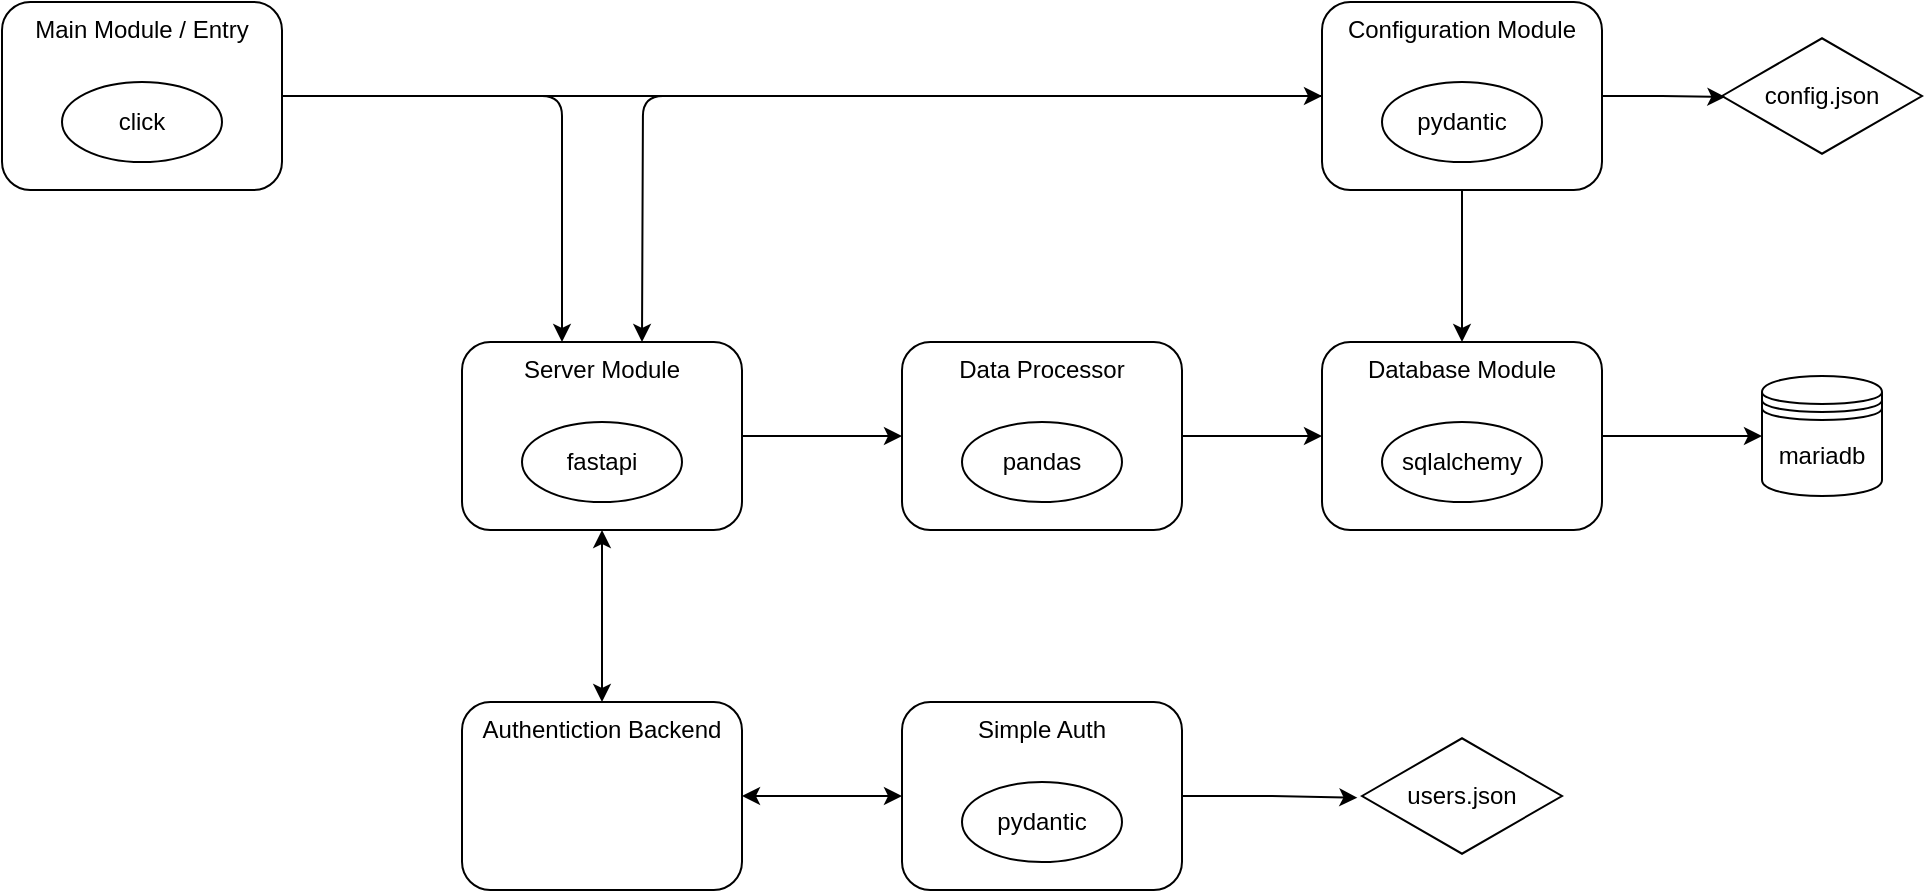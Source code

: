 <mxfile version="22.0.2" type="device" pages="3">
  <diagram name="Server" id="xucOs8o3LkIZUQRvee9F">
    <mxGraphModel dx="2155" dy="1244" grid="1" gridSize="10" guides="1" tooltips="1" connect="1" arrows="1" fold="1" page="1" pageScale="1" pageWidth="1169" pageHeight="827" math="0" shadow="0">
      <root>
        <mxCell id="0" />
        <mxCell id="1" parent="0" />
        <mxCell id="hezHO68juG4ix6h5Iadm-23" style="edgeStyle=orthogonalEdgeStyle;rounded=0;orthogonalLoop=1;jettySize=auto;html=1;exitX=0.5;exitY=1;exitDx=0;exitDy=0;entryX=0.5;entryY=0;entryDx=0;entryDy=0;" edge="1" parent="1" source="hezHO68juG4ix6h5Iadm-1" target="hezHO68juG4ix6h5Iadm-4">
          <mxGeometry relative="1" as="geometry" />
        </mxCell>
        <mxCell id="hezHO68juG4ix6h5Iadm-24" style="edgeStyle=orthogonalEdgeStyle;rounded=1;orthogonalLoop=1;jettySize=auto;html=1;exitX=0;exitY=0.5;exitDx=0;exitDy=0;entryX=0.5;entryY=0;entryDx=0;entryDy=0;" edge="1" parent="1" source="hezHO68juG4ix6h5Iadm-1">
          <mxGeometry relative="1" as="geometry">
            <mxPoint x="830" y="247" as="sourcePoint" />
            <mxPoint x="470" y="370" as="targetPoint" />
          </mxGeometry>
        </mxCell>
        <mxCell id="hezHO68juG4ix6h5Iadm-1" value="Configuration Module" style="rounded=1;whiteSpace=wrap;html=1;verticalAlign=top;" vertex="1" parent="1">
          <mxGeometry x="810" y="200" width="140" height="94" as="geometry" />
        </mxCell>
        <mxCell id="hezHO68juG4ix6h5Iadm-3" value="config.json" style="html=1;whiteSpace=wrap;aspect=fixed;shape=isoRectangle;" vertex="1" parent="1">
          <mxGeometry x="1010" y="217" width="100" height="60" as="geometry" />
        </mxCell>
        <mxCell id="hezHO68juG4ix6h5Iadm-21" style="edgeStyle=orthogonalEdgeStyle;rounded=0;orthogonalLoop=1;jettySize=auto;html=1;exitX=1;exitY=0.5;exitDx=0;exitDy=0;entryX=0;entryY=0.5;entryDx=0;entryDy=0;" edge="1" parent="1" source="hezHO68juG4ix6h5Iadm-4" target="hezHO68juG4ix6h5Iadm-9">
          <mxGeometry relative="1" as="geometry" />
        </mxCell>
        <mxCell id="hezHO68juG4ix6h5Iadm-4" value="Database Module" style="rounded=1;whiteSpace=wrap;html=1;verticalAlign=top;" vertex="1" parent="1">
          <mxGeometry x="810" y="370" width="140" height="94" as="geometry" />
        </mxCell>
        <mxCell id="hezHO68juG4ix6h5Iadm-6" value="sqlalchemy" style="ellipse;whiteSpace=wrap;html=1;" vertex="1" parent="1">
          <mxGeometry x="840" y="410" width="80" height="40" as="geometry" />
        </mxCell>
        <mxCell id="hezHO68juG4ix6h5Iadm-7" value="pydantic" style="ellipse;whiteSpace=wrap;html=1;" vertex="1" parent="1">
          <mxGeometry x="840" y="240" width="80" height="40" as="geometry" />
        </mxCell>
        <mxCell id="hezHO68juG4ix6h5Iadm-9" value="mariadb" style="shape=datastore;whiteSpace=wrap;html=1;" vertex="1" parent="1">
          <mxGeometry x="1030" y="387" width="60" height="60" as="geometry" />
        </mxCell>
        <mxCell id="hezHO68juG4ix6h5Iadm-18" style="edgeStyle=orthogonalEdgeStyle;rounded=0;orthogonalLoop=1;jettySize=auto;html=1;exitX=1;exitY=0.5;exitDx=0;exitDy=0;entryX=0;entryY=0.5;entryDx=0;entryDy=0;" edge="1" parent="1" source="hezHO68juG4ix6h5Iadm-10" target="hezHO68juG4ix6h5Iadm-1">
          <mxGeometry relative="1" as="geometry" />
        </mxCell>
        <mxCell id="hezHO68juG4ix6h5Iadm-19" style="edgeStyle=orthogonalEdgeStyle;rounded=1;orthogonalLoop=1;jettySize=auto;html=1;exitX=1;exitY=0.5;exitDx=0;exitDy=0;" edge="1" parent="1" source="hezHO68juG4ix6h5Iadm-10" target="hezHO68juG4ix6h5Iadm-12">
          <mxGeometry relative="1" as="geometry">
            <Array as="points">
              <mxPoint x="430" y="247" />
            </Array>
          </mxGeometry>
        </mxCell>
        <mxCell id="hezHO68juG4ix6h5Iadm-10" value="Main Module / Entry" style="rounded=1;whiteSpace=wrap;html=1;verticalAlign=top;" vertex="1" parent="1">
          <mxGeometry x="150" y="200" width="140" height="94" as="geometry" />
        </mxCell>
        <mxCell id="hezHO68juG4ix6h5Iadm-11" value="click" style="ellipse;whiteSpace=wrap;html=1;" vertex="1" parent="1">
          <mxGeometry x="180" y="240" width="80" height="40" as="geometry" />
        </mxCell>
        <mxCell id="hezHO68juG4ix6h5Iadm-25" style="edgeStyle=orthogonalEdgeStyle;rounded=0;orthogonalLoop=1;jettySize=auto;html=1;exitX=0.5;exitY=1;exitDx=0;exitDy=0;entryX=0.5;entryY=0;entryDx=0;entryDy=0;startArrow=classic;startFill=1;" edge="1" parent="1" source="hezHO68juG4ix6h5Iadm-12" target="hezHO68juG4ix6h5Iadm-16">
          <mxGeometry relative="1" as="geometry" />
        </mxCell>
        <mxCell id="hezHO68juG4ix6h5Iadm-26" style="edgeStyle=orthogonalEdgeStyle;rounded=0;orthogonalLoop=1;jettySize=auto;html=1;exitX=1;exitY=0.5;exitDx=0;exitDy=0;entryX=0;entryY=0.5;entryDx=0;entryDy=0;" edge="1" parent="1" source="hezHO68juG4ix6h5Iadm-12" target="hezHO68juG4ix6h5Iadm-14">
          <mxGeometry relative="1" as="geometry" />
        </mxCell>
        <mxCell id="hezHO68juG4ix6h5Iadm-12" value="Server Module" style="rounded=1;whiteSpace=wrap;html=1;verticalAlign=top;" vertex="1" parent="1">
          <mxGeometry x="380" y="370" width="140" height="94" as="geometry" />
        </mxCell>
        <mxCell id="hezHO68juG4ix6h5Iadm-13" value="fastapi" style="ellipse;whiteSpace=wrap;html=1;" vertex="1" parent="1">
          <mxGeometry x="410" y="410" width="80" height="40" as="geometry" />
        </mxCell>
        <mxCell id="hezHO68juG4ix6h5Iadm-27" style="edgeStyle=orthogonalEdgeStyle;rounded=0;orthogonalLoop=1;jettySize=auto;html=1;exitX=1;exitY=0.5;exitDx=0;exitDy=0;entryX=0;entryY=0.5;entryDx=0;entryDy=0;" edge="1" parent="1" source="hezHO68juG4ix6h5Iadm-14" target="hezHO68juG4ix6h5Iadm-4">
          <mxGeometry relative="1" as="geometry" />
        </mxCell>
        <mxCell id="hezHO68juG4ix6h5Iadm-14" value="Data Processor" style="rounded=1;whiteSpace=wrap;html=1;verticalAlign=top;" vertex="1" parent="1">
          <mxGeometry x="600" y="370" width="140" height="94" as="geometry" />
        </mxCell>
        <mxCell id="hezHO68juG4ix6h5Iadm-15" value="pandas" style="ellipse;whiteSpace=wrap;html=1;" vertex="1" parent="1">
          <mxGeometry x="630" y="410" width="80" height="40" as="geometry" />
        </mxCell>
        <mxCell id="hezHO68juG4ix6h5Iadm-30" style="edgeStyle=orthogonalEdgeStyle;rounded=0;orthogonalLoop=1;jettySize=auto;html=1;exitX=1;exitY=0.5;exitDx=0;exitDy=0;entryX=0;entryY=0.5;entryDx=0;entryDy=0;startArrow=classic;startFill=1;endArrow=classic;endFill=1;" edge="1" parent="1" source="hezHO68juG4ix6h5Iadm-16" target="hezHO68juG4ix6h5Iadm-29">
          <mxGeometry relative="1" as="geometry" />
        </mxCell>
        <mxCell id="hezHO68juG4ix6h5Iadm-16" value="Authentiction Backend" style="rounded=1;whiteSpace=wrap;html=1;verticalAlign=top;" vertex="1" parent="1">
          <mxGeometry x="380" y="550" width="140" height="94" as="geometry" />
        </mxCell>
        <mxCell id="hezHO68juG4ix6h5Iadm-20" style="edgeStyle=orthogonalEdgeStyle;rounded=0;orthogonalLoop=1;jettySize=auto;html=1;exitX=1;exitY=0.5;exitDx=0;exitDy=0;entryX=0.017;entryY=0.508;entryDx=0;entryDy=0;entryPerimeter=0;" edge="1" parent="1" source="hezHO68juG4ix6h5Iadm-1" target="hezHO68juG4ix6h5Iadm-3">
          <mxGeometry relative="1" as="geometry" />
        </mxCell>
        <mxCell id="hezHO68juG4ix6h5Iadm-29" value="Simple Auth" style="rounded=1;whiteSpace=wrap;html=1;verticalAlign=top;" vertex="1" parent="1">
          <mxGeometry x="600" y="550" width="140" height="94" as="geometry" />
        </mxCell>
        <mxCell id="hezHO68juG4ix6h5Iadm-31" value="pydantic" style="ellipse;whiteSpace=wrap;html=1;" vertex="1" parent="1">
          <mxGeometry x="630" y="590" width="80" height="40" as="geometry" />
        </mxCell>
        <mxCell id="hezHO68juG4ix6h5Iadm-32" value="users.json" style="html=1;whiteSpace=wrap;aspect=fixed;shape=isoRectangle;" vertex="1" parent="1">
          <mxGeometry x="830" y="567" width="100" height="60" as="geometry" />
        </mxCell>
        <mxCell id="hezHO68juG4ix6h5Iadm-33" style="edgeStyle=orthogonalEdgeStyle;rounded=0;orthogonalLoop=1;jettySize=auto;html=1;exitX=1;exitY=0.5;exitDx=0;exitDy=0;entryX=-0.023;entryY=0.514;entryDx=0;entryDy=0;entryPerimeter=0;" edge="1" parent="1" source="hezHO68juG4ix6h5Iadm-29" target="hezHO68juG4ix6h5Iadm-32">
          <mxGeometry relative="1" as="geometry" />
        </mxCell>
      </root>
    </mxGraphModel>
  </diagram>
  <diagram id="0fqZU9EgbX7wSxULCegN" name="System">
    <mxGraphModel dx="2586" dy="1493" grid="1" gridSize="10" guides="1" tooltips="1" connect="1" arrows="1" fold="1" page="1" pageScale="1" pageWidth="1169" pageHeight="827" math="0" shadow="0">
      <root>
        <mxCell id="0" />
        <mxCell id="1" parent="0" />
        <mxCell id="hJoDBOw4OctyhK9Eqhy6-1" value="gcov2db_server" style="rounded=1;whiteSpace=wrap;html=1;verticalAlign=middle;" vertex="1" parent="1">
          <mxGeometry x="700" y="280" width="140" height="94" as="geometry" />
        </mxCell>
        <mxCell id="BjtGNpUYfEA_7p4uXmSq-1" value="database" style="shape=datastore;whiteSpace=wrap;html=1;" vertex="1" parent="1">
          <mxGeometry x="890" y="297" width="60" height="60" as="geometry" />
        </mxCell>
        <mxCell id="BjtGNpUYfEA_7p4uXmSq-6" style="edgeStyle=orthogonalEdgeStyle;rounded=0;orthogonalLoop=1;jettySize=auto;html=1;exitX=1;exitY=0.5;exitDx=0;exitDy=0;entryX=0;entryY=0.5;entryDx=0;entryDy=0;" edge="1" parent="1" source="BjtGNpUYfEA_7p4uXmSq-2" target="hJoDBOw4OctyhK9Eqhy6-1">
          <mxGeometry relative="1" as="geometry" />
        </mxCell>
        <mxCell id="BjtGNpUYfEA_7p4uXmSq-2" value="gcov2db_client" style="rounded=1;whiteSpace=wrap;html=1;verticalAlign=middle;" vertex="1" parent="1">
          <mxGeometry x="290" y="280" width="140" height="94" as="geometry" />
        </mxCell>
        <mxCell id="BjtGNpUYfEA_7p4uXmSq-3" value="gcov" style="rounded=1;whiteSpace=wrap;html=1;verticalAlign=middle;" vertex="1" parent="1">
          <mxGeometry x="70" y="280" width="140" height="94" as="geometry" />
        </mxCell>
        <mxCell id="BjtGNpUYfEA_7p4uXmSq-5" value="Visuliser&lt;br&gt;(eg Grafana)" style="rounded=1;whiteSpace=wrap;html=1;verticalAlign=middle;" vertex="1" parent="1">
          <mxGeometry x="1000" y="280" width="140" height="94" as="geometry" />
        </mxCell>
        <mxCell id="1Kqp1lNtBTSZcbLJqdBA-1" value="Caddy" style="rounded=1;whiteSpace=wrap;html=1;verticalAlign=top;fillColor=none;dashed=1;" vertex="1" parent="1">
          <mxGeometry x="600" y="280" width="70" height="90" as="geometry" />
        </mxCell>
        <mxCell id="1Kqp1lNtBTSZcbLJqdBA-2" value="JSON" style="text;html=1;strokeColor=none;fillColor=none;align=center;verticalAlign=middle;whiteSpace=wrap;rounded=0;" vertex="1" parent="1">
          <mxGeometry x="490" y="297" width="60" height="30" as="geometry" />
        </mxCell>
        <mxCell id="1Kqp1lNtBTSZcbLJqdBA-3" value="HTTPS Reverse Proxy" style="text;html=1;strokeColor=none;fillColor=none;align=center;verticalAlign=middle;whiteSpace=wrap;rounded=0;fontStyle=2" vertex="1" parent="1">
          <mxGeometry x="600" y="384" width="60" height="30" as="geometry" />
        </mxCell>
      </root>
    </mxGraphModel>
  </diagram>
  <diagram id="k54y0H_S-6poK7lm2fS1" name="Server Endpoints">
    <mxGraphModel dx="1478" dy="853" grid="1" gridSize="10" guides="1" tooltips="1" connect="1" arrows="1" fold="1" page="1" pageScale="1" pageWidth="1169" pageHeight="827" math="0" shadow="0">
      <root>
        <mxCell id="0" />
        <mxCell id="1" parent="0" />
        <mxCell id="Rqkajlaq-dUO6s6mBynh-1" value="" style="rounded=0;whiteSpace=wrap;html=1;" vertex="1" parent="1">
          <mxGeometry x="60" y="60" width="940" height="60" as="geometry" />
        </mxCell>
        <mxCell id="Rqkajlaq-dUO6s6mBynh-2" value="GET" style="rounded=1;whiteSpace=wrap;html=1;fillColor=#1ba1e2;strokeColor=#006EAF;fontColor=#ffffff;" vertex="1" parent="1">
          <mxGeometry x="80" y="75" width="90" height="30" as="geometry" />
        </mxCell>
        <mxCell id="Rqkajlaq-dUO6s6mBynh-3" value="/token" style="text;html=1;strokeColor=none;fillColor=none;align=left;verticalAlign=middle;whiteSpace=wrap;rounded=0;fontStyle=1" vertex="1" parent="1">
          <mxGeometry x="180" y="75" width="60" height="30" as="geometry" />
        </mxCell>
        <mxCell id="Rqkajlaq-dUO6s6mBynh-4" value="&lt;span style=&quot;font-weight: normal;&quot;&gt;Generate Oauth2 Bearer Token using user and password&lt;/span&gt;" style="text;html=1;strokeColor=none;fillColor=none;align=left;verticalAlign=middle;whiteSpace=wrap;rounded=0;fontStyle=1" vertex="1" parent="1">
          <mxGeometry x="240" y="75" width="740" height="30" as="geometry" />
        </mxCell>
        <mxCell id="Rqkajlaq-dUO6s6mBynh-5" value="" style="rounded=0;whiteSpace=wrap;html=1;" vertex="1" parent="1">
          <mxGeometry x="60" y="130" width="940" height="60" as="geometry" />
        </mxCell>
        <mxCell id="Rqkajlaq-dUO6s6mBynh-6" value="POST" style="rounded=1;whiteSpace=wrap;html=1;fillColor=#60a917;strokeColor=#2D7600;fontColor=#ffffff;" vertex="1" parent="1">
          <mxGeometry x="80" y="145" width="90" height="30" as="geometry" />
        </mxCell>
        <mxCell id="Rqkajlaq-dUO6s6mBynh-7" value="/cov" style="text;html=1;strokeColor=none;fillColor=none;align=left;verticalAlign=middle;whiteSpace=wrap;rounded=0;fontStyle=1" vertex="1" parent="1">
          <mxGeometry x="180" y="145" width="60" height="30" as="geometry" />
        </mxCell>
        <mxCell id="Rqkajlaq-dUO6s6mBynh-8" value="&lt;span style=&quot;font-weight: normal;&quot;&gt;Add a new code coverage report to the database&lt;/span&gt;" style="text;html=1;strokeColor=none;fillColor=none;align=left;verticalAlign=middle;whiteSpace=wrap;rounded=0;fontStyle=1" vertex="1" parent="1">
          <mxGeometry x="240" y="145" width="740" height="30" as="geometry" />
        </mxCell>
      </root>
    </mxGraphModel>
  </diagram>
</mxfile>

